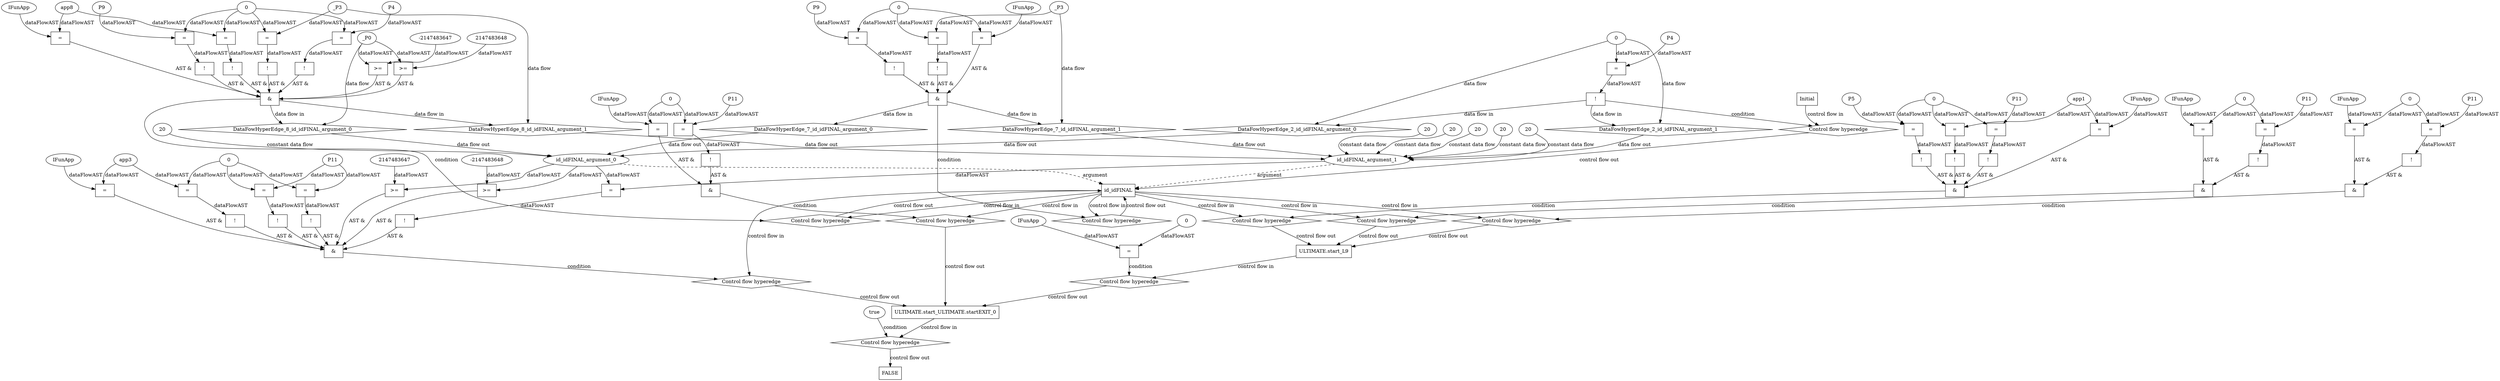 digraph dag {
"ULTIMATE.start_L9" [label="ULTIMATE.start_L9" nodeName="ULTIMATE.start_L9" class=cfn  shape="rect"];
"ULTIMATE.start_ULTIMATE.startEXIT_0" [label="ULTIMATE.start_ULTIMATE.startEXIT_0" nodeName="ULTIMATE.start_ULTIMATE.startEXIT_0" class=cfn  shape="rect"];
"id_idFINAL" [label="id_idFINAL" nodeName="id_idFINAL" class=cfn  shape="rect"];
FALSE [label="FALSE" nodeName=FALSE class=cfn  shape="rect"];
Initial [label="Initial" nodeName=Initial class=cfn  shape="rect"];
ControlFowHyperEdge_0 [label="Control flow hyperedge" nodeName=ControlFowHyperEdge_0 class=controlFlowHyperEdge shape="diamond"];
"id_idFINAL" -> ControlFowHyperEdge_0 [label="control flow in"]
ControlFowHyperEdge_0 -> "ULTIMATE.start_L9" [label="control flow out"]
ControlFowHyperEdge_1 [label="Control flow hyperedge" nodeName=ControlFowHyperEdge_1 class=controlFlowHyperEdge shape="diamond"];
"id_idFINAL" -> ControlFowHyperEdge_1 [label="control flow in"]
ControlFowHyperEdge_1 -> "ULTIMATE.start_L9" [label="control flow out"]
ControlFowHyperEdge_2 [label="Control flow hyperedge" nodeName=ControlFowHyperEdge_2 class=controlFlowHyperEdge shape="diamond"];
"Initial" -> ControlFowHyperEdge_2 [label="control flow in"]
ControlFowHyperEdge_2 -> "id_idFINAL" [label="control flow out"]
ControlFowHyperEdge_3 [label="Control flow hyperedge" nodeName=ControlFowHyperEdge_3 class=controlFlowHyperEdge shape="diamond"];
"id_idFINAL" -> ControlFowHyperEdge_3 [label="control flow in"]
ControlFowHyperEdge_3 -> "ULTIMATE.start_ULTIMATE.startEXIT_0" [label="control flow out"]
ControlFowHyperEdge_4 [label="Control flow hyperedge" nodeName=ControlFowHyperEdge_4 class=controlFlowHyperEdge shape="diamond"];
"id_idFINAL" -> ControlFowHyperEdge_4 [label="control flow in"]
ControlFowHyperEdge_4 -> "ULTIMATE.start_ULTIMATE.startEXIT_0" [label="control flow out"]
ControlFowHyperEdge_5 [label="Control flow hyperedge" nodeName=ControlFowHyperEdge_5 class=controlFlowHyperEdge shape="diamond"];
"id_idFINAL" -> ControlFowHyperEdge_5 [label="control flow in"]
ControlFowHyperEdge_5 -> "ULTIMATE.start_L9" [label="control flow out"]
ControlFowHyperEdge_6 [label="Control flow hyperedge" nodeName=ControlFowHyperEdge_6 class=controlFlowHyperEdge shape="diamond"];
"ULTIMATE.start_L9" -> ControlFowHyperEdge_6 [label="control flow in"]
ControlFowHyperEdge_6 -> "ULTIMATE.start_ULTIMATE.startEXIT_0" [label="control flow out"]
ControlFowHyperEdge_7 [label="Control flow hyperedge" nodeName=ControlFowHyperEdge_7 class=controlFlowHyperEdge shape="diamond"];
"id_idFINAL" -> ControlFowHyperEdge_7 [label="control flow in"]
ControlFowHyperEdge_7 -> "id_idFINAL" [label="control flow out"]
ControlFowHyperEdge_8 [label="Control flow hyperedge" nodeName=ControlFowHyperEdge_8 class=controlFlowHyperEdge shape="diamond"];
"id_idFINAL" -> ControlFowHyperEdge_8 [label="control flow in"]
ControlFowHyperEdge_8 -> "id_idFINAL" [label="control flow out"]
ControlFowHyperEdge_9 [label="Control flow hyperedge" nodeName=ControlFowHyperEdge_9 class=controlFlowHyperEdge shape="diamond"];
"ULTIMATE.start_ULTIMATE.startEXIT_0" -> ControlFowHyperEdge_9 [label="control flow in"]
ControlFowHyperEdge_9 -> "FALSE" [label="control flow out"]
"id_idFINAL_argument_0" [label="id_idFINAL_argument_0" nodeName=argument0 class=argument  head="id_idFINAL" shape="oval"];
"id_idFINAL_argument_0" -> "id_idFINAL"[label="argument" style="dashed"]
"id_idFINAL_argument_1" [label="id_idFINAL_argument_1" nodeName=argument1 class=argument  head="id_idFINAL" shape="oval"];
"id_idFINAL_argument_1" -> "id_idFINAL"[label="argument" style="dashed"]

"xxxULTIMATE.start_L9___id_idFINAL_0xxx_and" [label="&" nodeName="xxxULTIMATE.start_L9___id_idFINAL_0xxx_and" class=Operator shape="rect"];
"xxxULTIMATE.start_L9___id_idFINAL_0xxxguard_0_node_0" [label="!" nodeName="xxxULTIMATE.start_L9___id_idFINAL_0xxxguard_0_node_0" class=Operator shape="rect"];
"xxxULTIMATE.start_L9___id_idFINAL_0xxxguard_0_node_1" [label="=" nodeName="xxxULTIMATE.start_L9___id_idFINAL_0xxxguard_0_node_1" class=Operator  shape="rect"];
"xxxULTIMATE.start_L9___id_idFINAL_0xxxguard_0_node_2" [label="P11" nodeName="xxxULTIMATE.start_L9___id_idFINAL_0xxxguard_0_node_2" class=Constant ];
"xxxULTIMATE.start_L9___id_idFINAL_0xxxguard_0_node_3" [label="0" nodeName="xxxULTIMATE.start_L9___id_idFINAL_0xxxguard_0_node_3" class=Literal ];
"xxxULTIMATE.start_L9___id_idFINAL_0xxxguard_0_node_1" -> "xxxULTIMATE.start_L9___id_idFINAL_0xxxguard_0_node_0"[label="dataFlowAST"]
"xxxULTIMATE.start_L9___id_idFINAL_0xxxguard_0_node_2" -> "xxxULTIMATE.start_L9___id_idFINAL_0xxxguard_0_node_1"[label="dataFlowAST"]
"xxxULTIMATE.start_L9___id_idFINAL_0xxxguard_0_node_3" -> "xxxULTIMATE.start_L9___id_idFINAL_0xxxguard_0_node_1"[label="dataFlowAST"]

"xxxULTIMATE.start_L9___id_idFINAL_0xxxguard_0_node_0" -> "xxxULTIMATE.start_L9___id_idFINAL_0xxx_and" [label="AST &"];
"xxxULTIMATE.start_L9___id_idFINAL_0xxxguard1_node_0" [label="=" nodeName="xxxULTIMATE.start_L9___id_idFINAL_0xxxguard1_node_0" class=Operator  shape="rect"];
"xxxULTIMATE.start_L9___id_idFINAL_0xxxguard1_node_1" [label="IFunApp" nodeName="xxxULTIMATE.start_L9___id_idFINAL_0xxxguard1_node_1" class=IFunApp ];
"xxxULTIMATE.start_L9___id_idFINAL_0xxxguard1_node_1" -> "xxxULTIMATE.start_L9___id_idFINAL_0xxxguard1_node_0"[label="dataFlowAST"]
"xxxULTIMATE.start_L9___id_idFINAL_0xxxguard_0_node_3" -> "xxxULTIMATE.start_L9___id_idFINAL_0xxxguard1_node_0"[label="dataFlowAST"]

"xxxULTIMATE.start_L9___id_idFINAL_0xxxguard1_node_0" -> "xxxULTIMATE.start_L9___id_idFINAL_0xxx_and" [label="AST &"];
"xxxULTIMATE.start_L9___id_idFINAL_0xxx_and" -> "ControlFowHyperEdge_0" [label="condition"];
"xxxULTIMATE.start_L9___id_idFINAL_1xxx_and" [label="&" nodeName="xxxULTIMATE.start_L9___id_idFINAL_1xxx_and" class=Operator shape="rect"];
"xxxULTIMATE.start_L9___id_idFINAL_1xxxguard_0_node_0" [label="!" nodeName="xxxULTIMATE.start_L9___id_idFINAL_1xxxguard_0_node_0" class=Operator shape="rect"];
"xxxULTIMATE.start_L9___id_idFINAL_1xxxguard_0_node_1" [label="=" nodeName="xxxULTIMATE.start_L9___id_idFINAL_1xxxguard_0_node_1" class=Operator  shape="rect"];
"xxxULTIMATE.start_L9___id_idFINAL_1xxxguard_0_node_2" [label="P11" nodeName="xxxULTIMATE.start_L9___id_idFINAL_1xxxguard_0_node_2" class=Constant ];
"xxxULTIMATE.start_L9___id_idFINAL_1xxxguard_0_node_3" [label="0" nodeName="xxxULTIMATE.start_L9___id_idFINAL_1xxxguard_0_node_3" class=Literal ];
"xxxULTIMATE.start_L9___id_idFINAL_1xxxguard_0_node_1" -> "xxxULTIMATE.start_L9___id_idFINAL_1xxxguard_0_node_0"[label="dataFlowAST"]
"xxxULTIMATE.start_L9___id_idFINAL_1xxxguard_0_node_2" -> "xxxULTIMATE.start_L9___id_idFINAL_1xxxguard_0_node_1"[label="dataFlowAST"]
"xxxULTIMATE.start_L9___id_idFINAL_1xxxguard_0_node_3" -> "xxxULTIMATE.start_L9___id_idFINAL_1xxxguard_0_node_1"[label="dataFlowAST"]

"xxxULTIMATE.start_L9___id_idFINAL_1xxxguard_0_node_0" -> "xxxULTIMATE.start_L9___id_idFINAL_1xxx_and" [label="AST &"];
"xxxULTIMATE.start_L9___id_idFINAL_1xxxguard1_node_0" [label="!" nodeName="xxxULTIMATE.start_L9___id_idFINAL_1xxxguard1_node_0" class=Operator shape="rect"];
"xxxULTIMATE.start_L9___id_idFINAL_1xxxguard1_node_1" [label="=" nodeName="xxxULTIMATE.start_L9___id_idFINAL_1xxxguard1_node_1" class=Operator  shape="rect"];
"xxxULTIMATE.start_L9___id_idFINAL_1xxxguard1_node_2" [label="app1" nodeName="xxxULTIMATE.start_L9___id_idFINAL_1xxxguard1_node_2" class=Constant ];
"xxxULTIMATE.start_L9___id_idFINAL_1xxxguard1_node_1" -> "xxxULTIMATE.start_L9___id_idFINAL_1xxxguard1_node_0"[label="dataFlowAST"]
"xxxULTIMATE.start_L9___id_idFINAL_1xxxguard1_node_2" -> "xxxULTIMATE.start_L9___id_idFINAL_1xxxguard1_node_1"[label="dataFlowAST"]
"xxxULTIMATE.start_L9___id_idFINAL_1xxxguard_0_node_3" -> "xxxULTIMATE.start_L9___id_idFINAL_1xxxguard1_node_1"[label="dataFlowAST"]

"xxxULTIMATE.start_L9___id_idFINAL_1xxxguard1_node_0" -> "xxxULTIMATE.start_L9___id_idFINAL_1xxx_and" [label="AST &"];
"xxxULTIMATE.start_L9___id_idFINAL_1xxxguard2_node_0" [label="!" nodeName="xxxULTIMATE.start_L9___id_idFINAL_1xxxguard2_node_0" class=Operator shape="rect"];
"xxxULTIMATE.start_L9___id_idFINAL_1xxxguard2_node_1" [label="=" nodeName="xxxULTIMATE.start_L9___id_idFINAL_1xxxguard2_node_1" class=Operator  shape="rect"];
"xxxULTIMATE.start_L9___id_idFINAL_1xxxguard2_node_2" [label="P5" nodeName="xxxULTIMATE.start_L9___id_idFINAL_1xxxguard2_node_2" class=Constant ];
"xxxULTIMATE.start_L9___id_idFINAL_1xxxguard2_node_1" -> "xxxULTIMATE.start_L9___id_idFINAL_1xxxguard2_node_0"[label="dataFlowAST"]
"xxxULTIMATE.start_L9___id_idFINAL_1xxxguard2_node_2" -> "xxxULTIMATE.start_L9___id_idFINAL_1xxxguard2_node_1"[label="dataFlowAST"]
"xxxULTIMATE.start_L9___id_idFINAL_1xxxguard_0_node_3" -> "xxxULTIMATE.start_L9___id_idFINAL_1xxxguard2_node_1"[label="dataFlowAST"]

"xxxULTIMATE.start_L9___id_idFINAL_1xxxguard2_node_0" -> "xxxULTIMATE.start_L9___id_idFINAL_1xxx_and" [label="AST &"];
"xxxULTIMATE.start_L9___id_idFINAL_1xxxguard3_node_0" [label="=" nodeName="xxxULTIMATE.start_L9___id_idFINAL_1xxxguard3_node_0" class=Operator  shape="rect"];
"xxxULTIMATE.start_L9___id_idFINAL_1xxxguard3_node_1" [label="IFunApp" nodeName="xxxULTIMATE.start_L9___id_idFINAL_1xxxguard3_node_1" class=IFunApp ];
"xxxULTIMATE.start_L9___id_idFINAL_1xxxguard3_node_1" -> "xxxULTIMATE.start_L9___id_idFINAL_1xxxguard3_node_0"[label="dataFlowAST"]
"xxxULTIMATE.start_L9___id_idFINAL_1xxxguard1_node_2" -> "xxxULTIMATE.start_L9___id_idFINAL_1xxxguard3_node_0"[label="dataFlowAST"]

"xxxULTIMATE.start_L9___id_idFINAL_1xxxguard3_node_0" -> "xxxULTIMATE.start_L9___id_idFINAL_1xxx_and" [label="AST &"];
"xxxULTIMATE.start_L9___id_idFINAL_1xxx_and" -> "ControlFowHyperEdge_1" [label="condition"];
"xxxid_idFINAL___Initial_2xxxguard_0_node_0" [label="!" nodeName="xxxid_idFINAL___Initial_2xxxguard_0_node_0" class=Operator shape="rect"];
"xxxid_idFINAL___Initial_2xxxguard_0_node_1" [label="=" nodeName="xxxid_idFINAL___Initial_2xxxguard_0_node_1" class=Operator  shape="rect"];
"xxxid_idFINAL___Initial_2xxxguard_0_node_2" [label="P4" nodeName="xxxid_idFINAL___Initial_2xxxguard_0_node_2" class=Constant ];
"xxxid_idFINAL___Initial_2xxxguard_0_node_1" -> "xxxid_idFINAL___Initial_2xxxguard_0_node_0"[label="dataFlowAST"]
"xxxid_idFINAL___Initial_2xxxguard_0_node_2" -> "xxxid_idFINAL___Initial_2xxxguard_0_node_1"[label="dataFlowAST"]
"xxxid_idFINAL___Initial_2xxxdataFlow_0_node_0" -> "xxxid_idFINAL___Initial_2xxxguard_0_node_1"[label="dataFlowAST"]

"xxxid_idFINAL___Initial_2xxxguard_0_node_0" -> "ControlFowHyperEdge_2" [label="condition"];
"xxxid_idFINAL___Initial_2xxxdataFlow_0_node_0" [label="0" nodeName="xxxid_idFINAL___Initial_2xxxdataFlow_0_node_0" class=Literal ];

"xxxid_idFINAL___Initial_2xxxdataFlow_0_node_0" -> "DataFowHyperEdge_2_id_idFINAL_argument_0" [label="data flow"];

"xxxid_idFINAL___Initial_2xxxdataFlow_0_node_0" -> "DataFowHyperEdge_2_id_idFINAL_argument_1" [label="data flow"];
"xxxULTIMATE.start_ULTIMATE.startEXIT_0___id_idFINAL_3xxx_and" [label="&" nodeName="xxxULTIMATE.start_ULTIMATE.startEXIT_0___id_idFINAL_3xxx_and" class=Operator shape="rect"];
"xxxULTIMATE.start_ULTIMATE.startEXIT_0___id_idFINAL_3xxxguard_0_node_0" [label="!" nodeName="xxxULTIMATE.start_ULTIMATE.startEXIT_0___id_idFINAL_3xxxguard_0_node_0" class=Operator shape="rect"];
"xxxULTIMATE.start_ULTIMATE.startEXIT_0___id_idFINAL_3xxxguard_0_node_1" [label="=" nodeName="xxxULTIMATE.start_ULTIMATE.startEXIT_0___id_idFINAL_3xxxguard_0_node_1" class=Operator  shape="rect"];
"xxxULTIMATE.start_ULTIMATE.startEXIT_0___id_idFINAL_3xxxguard_0_node_2" [label="P11" nodeName="xxxULTIMATE.start_ULTIMATE.startEXIT_0___id_idFINAL_3xxxguard_0_node_2" class=Constant ];
"xxxULTIMATE.start_ULTIMATE.startEXIT_0___id_idFINAL_3xxxguard_0_node_3" [label="0" nodeName="xxxULTIMATE.start_ULTIMATE.startEXIT_0___id_idFINAL_3xxxguard_0_node_3" class=Literal ];
"xxxULTIMATE.start_ULTIMATE.startEXIT_0___id_idFINAL_3xxxguard_0_node_1" -> "xxxULTIMATE.start_ULTIMATE.startEXIT_0___id_idFINAL_3xxxguard_0_node_0"[label="dataFlowAST"]
"xxxULTIMATE.start_ULTIMATE.startEXIT_0___id_idFINAL_3xxxguard_0_node_2" -> "xxxULTIMATE.start_ULTIMATE.startEXIT_0___id_idFINAL_3xxxguard_0_node_1"[label="dataFlowAST"]
"xxxULTIMATE.start_ULTIMATE.startEXIT_0___id_idFINAL_3xxxguard_0_node_3" -> "xxxULTIMATE.start_ULTIMATE.startEXIT_0___id_idFINAL_3xxxguard_0_node_1"[label="dataFlowAST"]

"xxxULTIMATE.start_ULTIMATE.startEXIT_0___id_idFINAL_3xxxguard_0_node_0" -> "xxxULTIMATE.start_ULTIMATE.startEXIT_0___id_idFINAL_3xxx_and" [label="AST &"];
"xxxULTIMATE.start_ULTIMATE.startEXIT_0___id_idFINAL_3xxxguard1_node_0" [label="=" nodeName="xxxULTIMATE.start_ULTIMATE.startEXIT_0___id_idFINAL_3xxxguard1_node_0" class=Operator  shape="rect"];
"xxxULTIMATE.start_ULTIMATE.startEXIT_0___id_idFINAL_3xxxguard1_node_1" [label="IFunApp" nodeName="xxxULTIMATE.start_ULTIMATE.startEXIT_0___id_idFINAL_3xxxguard1_node_1" class=IFunApp ];
"xxxULTIMATE.start_ULTIMATE.startEXIT_0___id_idFINAL_3xxxguard1_node_1" -> "xxxULTIMATE.start_ULTIMATE.startEXIT_0___id_idFINAL_3xxxguard1_node_0"[label="dataFlowAST"]
"xxxULTIMATE.start_ULTIMATE.startEXIT_0___id_idFINAL_3xxxguard_0_node_3" -> "xxxULTIMATE.start_ULTIMATE.startEXIT_0___id_idFINAL_3xxxguard1_node_0"[label="dataFlowAST"]

"xxxULTIMATE.start_ULTIMATE.startEXIT_0___id_idFINAL_3xxxguard1_node_0" -> "xxxULTIMATE.start_ULTIMATE.startEXIT_0___id_idFINAL_3xxx_and" [label="AST &"];
"xxxULTIMATE.start_ULTIMATE.startEXIT_0___id_idFINAL_3xxx_and" -> "ControlFowHyperEdge_3" [label="condition"];
"xxxULTIMATE.start_ULTIMATE.startEXIT_0___id_idFINAL_4xxx_and" [label="&" nodeName="xxxULTIMATE.start_ULTIMATE.startEXIT_0___id_idFINAL_4xxx_and" class=Operator shape="rect"];
"xxxULTIMATE.start_ULTIMATE.startEXIT_0___id_idFINAL_4xxxguard1_node_0" [label=">=" nodeName="xxxULTIMATE.start_ULTIMATE.startEXIT_0___id_idFINAL_4xxxguard1_node_0" class=Operator  shape="rect"];
"xxxULTIMATE.start_ULTIMATE.startEXIT_0___id_idFINAL_4xxxguard1_node_2" [label="-2147483648" nodeName="xxxULTIMATE.start_ULTIMATE.startEXIT_0___id_idFINAL_4xxxguard1_node_2" class=Literal ];
"id_idFINAL_argument_0" -> "xxxULTIMATE.start_ULTIMATE.startEXIT_0___id_idFINAL_4xxxguard1_node_0"[label="dataFlowAST"]
"xxxULTIMATE.start_ULTIMATE.startEXIT_0___id_idFINAL_4xxxguard1_node_2" -> "xxxULTIMATE.start_ULTIMATE.startEXIT_0___id_idFINAL_4xxxguard1_node_0"[label="dataFlowAST"]

"xxxULTIMATE.start_ULTIMATE.startEXIT_0___id_idFINAL_4xxxguard1_node_0" -> "xxxULTIMATE.start_ULTIMATE.startEXIT_0___id_idFINAL_4xxx_and" [label="AST &"];
"xxxULTIMATE.start_ULTIMATE.startEXIT_0___id_idFINAL_4xxxguard5_node_0" [label="=" nodeName="xxxULTIMATE.start_ULTIMATE.startEXIT_0___id_idFINAL_4xxxguard5_node_0" class=Operator  shape="rect"];
"xxxULTIMATE.start_ULTIMATE.startEXIT_0___id_idFINAL_4xxxguard5_node_1" [label="IFunApp" nodeName="xxxULTIMATE.start_ULTIMATE.startEXIT_0___id_idFINAL_4xxxguard5_node_1" class=IFunApp ];
"xxxULTIMATE.start_ULTIMATE.startEXIT_0___id_idFINAL_4xxxguard5_node_1" -> "xxxULTIMATE.start_ULTIMATE.startEXIT_0___id_idFINAL_4xxxguard5_node_0"[label="dataFlowAST"]
"xxxULTIMATE.start_ULTIMATE.startEXIT_0___id_idFINAL_4xxxguard4_node_2" -> "xxxULTIMATE.start_ULTIMATE.startEXIT_0___id_idFINAL_4xxxguard5_node_0"[label="dataFlowAST"]

"xxxULTIMATE.start_ULTIMATE.startEXIT_0___id_idFINAL_4xxxguard5_node_0" -> "xxxULTIMATE.start_ULTIMATE.startEXIT_0___id_idFINAL_4xxx_and" [label="AST &"];
"xxxULTIMATE.start_ULTIMATE.startEXIT_0___id_idFINAL_4xxxguard_0_node_0" [label=">=" nodeName="xxxULTIMATE.start_ULTIMATE.startEXIT_0___id_idFINAL_4xxxguard_0_node_0" class=Operator  shape="rect"];
"xxxULTIMATE.start_ULTIMATE.startEXIT_0___id_idFINAL_4xxxguard_0_node_1" [label="2147483647" nodeName="xxxULTIMATE.start_ULTIMATE.startEXIT_0___id_idFINAL_4xxxguard_0_node_1" class=Literal ];
"xxxULTIMATE.start_ULTIMATE.startEXIT_0___id_idFINAL_4xxxguard_0_node_1" -> "xxxULTIMATE.start_ULTIMATE.startEXIT_0___id_idFINAL_4xxxguard_0_node_0"[label="dataFlowAST"]
"id_idFINAL_argument_0" -> "xxxULTIMATE.start_ULTIMATE.startEXIT_0___id_idFINAL_4xxxguard_0_node_0"[label="dataFlowAST"]

"xxxULTIMATE.start_ULTIMATE.startEXIT_0___id_idFINAL_4xxxguard_0_node_0" -> "xxxULTIMATE.start_ULTIMATE.startEXIT_0___id_idFINAL_4xxx_and" [label="AST &"];
"xxxULTIMATE.start_ULTIMATE.startEXIT_0___id_idFINAL_4xxxguard6_node_0" [label="!" nodeName="xxxULTIMATE.start_ULTIMATE.startEXIT_0___id_idFINAL_4xxxguard6_node_0" class=Operator shape="rect"];
"xxxULTIMATE.start_ULTIMATE.startEXIT_0___id_idFINAL_4xxxguard6_node_1" [label="=" nodeName="xxxULTIMATE.start_ULTIMATE.startEXIT_0___id_idFINAL_4xxxguard6_node_1" class=Operator  shape="rect"];
"xxxULTIMATE.start_ULTIMATE.startEXIT_0___id_idFINAL_4xxxguard6_node_1" -> "xxxULTIMATE.start_ULTIMATE.startEXIT_0___id_idFINAL_4xxxguard6_node_0"[label="dataFlowAST"]
"id_idFINAL_argument_0" -> "xxxULTIMATE.start_ULTIMATE.startEXIT_0___id_idFINAL_4xxxguard6_node_1"[label="dataFlowAST"]
"id_idFINAL_argument_1" -> "xxxULTIMATE.start_ULTIMATE.startEXIT_0___id_idFINAL_4xxxguard6_node_1"[label="dataFlowAST"]

"xxxULTIMATE.start_ULTIMATE.startEXIT_0___id_idFINAL_4xxxguard6_node_0" -> "xxxULTIMATE.start_ULTIMATE.startEXIT_0___id_idFINAL_4xxx_and" [label="AST &"];
"xxxULTIMATE.start_ULTIMATE.startEXIT_0___id_idFINAL_4xxxguard4_node_0" [label="!" nodeName="xxxULTIMATE.start_ULTIMATE.startEXIT_0___id_idFINAL_4xxxguard4_node_0" class=Operator shape="rect"];
"xxxULTIMATE.start_ULTIMATE.startEXIT_0___id_idFINAL_4xxxguard4_node_1" [label="=" nodeName="xxxULTIMATE.start_ULTIMATE.startEXIT_0___id_idFINAL_4xxxguard4_node_1" class=Operator  shape="rect"];
"xxxULTIMATE.start_ULTIMATE.startEXIT_0___id_idFINAL_4xxxguard4_node_2" [label="app3" nodeName="xxxULTIMATE.start_ULTIMATE.startEXIT_0___id_idFINAL_4xxxguard4_node_2" class=Constant ];
"xxxULTIMATE.start_ULTIMATE.startEXIT_0___id_idFINAL_4xxxguard4_node_1" -> "xxxULTIMATE.start_ULTIMATE.startEXIT_0___id_idFINAL_4xxxguard4_node_0"[label="dataFlowAST"]
"xxxULTIMATE.start_ULTIMATE.startEXIT_0___id_idFINAL_4xxxguard4_node_2" -> "xxxULTIMATE.start_ULTIMATE.startEXIT_0___id_idFINAL_4xxxguard4_node_1"[label="dataFlowAST"]
"xxxULTIMATE.start_ULTIMATE.startEXIT_0___id_idFINAL_4xxxguard2_node_3" -> "xxxULTIMATE.start_ULTIMATE.startEXIT_0___id_idFINAL_4xxxguard4_node_1"[label="dataFlowAST"]

"xxxULTIMATE.start_ULTIMATE.startEXIT_0___id_idFINAL_4xxxguard4_node_0" -> "xxxULTIMATE.start_ULTIMATE.startEXIT_0___id_idFINAL_4xxx_and" [label="AST &"];
"xxxULTIMATE.start_ULTIMATE.startEXIT_0___id_idFINAL_4xxxguard3_node_0" [label="!" nodeName="xxxULTIMATE.start_ULTIMATE.startEXIT_0___id_idFINAL_4xxxguard3_node_0" class=Operator shape="rect"];
"xxxULTIMATE.start_ULTIMATE.startEXIT_0___id_idFINAL_4xxxguard3_node_1" [label="=" nodeName="xxxULTIMATE.start_ULTIMATE.startEXIT_0___id_idFINAL_4xxxguard3_node_1" class=Operator  shape="rect"];
"xxxULTIMATE.start_ULTIMATE.startEXIT_0___id_idFINAL_4xxxguard3_node_1" -> "xxxULTIMATE.start_ULTIMATE.startEXIT_0___id_idFINAL_4xxxguard3_node_0"[label="dataFlowAST"]
"xxxULTIMATE.start_ULTIMATE.startEXIT_0___id_idFINAL_4xxxguard2_node_2" -> "xxxULTIMATE.start_ULTIMATE.startEXIT_0___id_idFINAL_4xxxguard3_node_1"[label="dataFlowAST"]
"xxxULTIMATE.start_ULTIMATE.startEXIT_0___id_idFINAL_4xxxguard2_node_3" -> "xxxULTIMATE.start_ULTIMATE.startEXIT_0___id_idFINAL_4xxxguard3_node_1"[label="dataFlowAST"]

"xxxULTIMATE.start_ULTIMATE.startEXIT_0___id_idFINAL_4xxxguard3_node_0" -> "xxxULTIMATE.start_ULTIMATE.startEXIT_0___id_idFINAL_4xxx_and" [label="AST &"];
"xxxULTIMATE.start_ULTIMATE.startEXIT_0___id_idFINAL_4xxxguard2_node_0" [label="!" nodeName="xxxULTIMATE.start_ULTIMATE.startEXIT_0___id_idFINAL_4xxxguard2_node_0" class=Operator shape="rect"];
"xxxULTIMATE.start_ULTIMATE.startEXIT_0___id_idFINAL_4xxxguard2_node_1" [label="=" nodeName="xxxULTIMATE.start_ULTIMATE.startEXIT_0___id_idFINAL_4xxxguard2_node_1" class=Operator  shape="rect"];
"xxxULTIMATE.start_ULTIMATE.startEXIT_0___id_idFINAL_4xxxguard2_node_2" [label="P11" nodeName="xxxULTIMATE.start_ULTIMATE.startEXIT_0___id_idFINAL_4xxxguard2_node_2" class=Constant ];
"xxxULTIMATE.start_ULTIMATE.startEXIT_0___id_idFINAL_4xxxguard2_node_3" [label="0" nodeName="xxxULTIMATE.start_ULTIMATE.startEXIT_0___id_idFINAL_4xxxguard2_node_3" class=Literal ];
"xxxULTIMATE.start_ULTIMATE.startEXIT_0___id_idFINAL_4xxxguard2_node_1" -> "xxxULTIMATE.start_ULTIMATE.startEXIT_0___id_idFINAL_4xxxguard2_node_0"[label="dataFlowAST"]
"xxxULTIMATE.start_ULTIMATE.startEXIT_0___id_idFINAL_4xxxguard2_node_2" -> "xxxULTIMATE.start_ULTIMATE.startEXIT_0___id_idFINAL_4xxxguard2_node_1"[label="dataFlowAST"]
"xxxULTIMATE.start_ULTIMATE.startEXIT_0___id_idFINAL_4xxxguard2_node_3" -> "xxxULTIMATE.start_ULTIMATE.startEXIT_0___id_idFINAL_4xxxguard2_node_1"[label="dataFlowAST"]

"xxxULTIMATE.start_ULTIMATE.startEXIT_0___id_idFINAL_4xxxguard2_node_0" -> "xxxULTIMATE.start_ULTIMATE.startEXIT_0___id_idFINAL_4xxx_and" [label="AST &"];
"xxxULTIMATE.start_ULTIMATE.startEXIT_0___id_idFINAL_4xxx_and" -> "ControlFowHyperEdge_4" [label="condition"];
"xxxULTIMATE.start_L9___id_idFINAL_5xxx_and" [label="&" nodeName="xxxULTIMATE.start_L9___id_idFINAL_5xxx_and" class=Operator shape="rect"];
"xxxULTIMATE.start_L9___id_idFINAL_5xxxguard_0_node_0" [label="!" nodeName="xxxULTIMATE.start_L9___id_idFINAL_5xxxguard_0_node_0" class=Operator shape="rect"];
"xxxULTIMATE.start_L9___id_idFINAL_5xxxguard_0_node_1" [label="=" nodeName="xxxULTIMATE.start_L9___id_idFINAL_5xxxguard_0_node_1" class=Operator  shape="rect"];
"xxxULTIMATE.start_L9___id_idFINAL_5xxxguard_0_node_2" [label="P11" nodeName="xxxULTIMATE.start_L9___id_idFINAL_5xxxguard_0_node_2" class=Constant ];
"xxxULTIMATE.start_L9___id_idFINAL_5xxxguard_0_node_3" [label="0" nodeName="xxxULTIMATE.start_L9___id_idFINAL_5xxxguard_0_node_3" class=Literal ];
"xxxULTIMATE.start_L9___id_idFINAL_5xxxguard_0_node_1" -> "xxxULTIMATE.start_L9___id_idFINAL_5xxxguard_0_node_0"[label="dataFlowAST"]
"xxxULTIMATE.start_L9___id_idFINAL_5xxxguard_0_node_2" -> "xxxULTIMATE.start_L9___id_idFINAL_5xxxguard_0_node_1"[label="dataFlowAST"]
"xxxULTIMATE.start_L9___id_idFINAL_5xxxguard_0_node_3" -> "xxxULTIMATE.start_L9___id_idFINAL_5xxxguard_0_node_1"[label="dataFlowAST"]

"xxxULTIMATE.start_L9___id_idFINAL_5xxxguard_0_node_0" -> "xxxULTIMATE.start_L9___id_idFINAL_5xxx_and" [label="AST &"];
"xxxULTIMATE.start_L9___id_idFINAL_5xxxguard1_node_0" [label="=" nodeName="xxxULTIMATE.start_L9___id_idFINAL_5xxxguard1_node_0" class=Operator  shape="rect"];
"xxxULTIMATE.start_L9___id_idFINAL_5xxxguard1_node_1" [label="IFunApp" nodeName="xxxULTIMATE.start_L9___id_idFINAL_5xxxguard1_node_1" class=IFunApp ];
"xxxULTIMATE.start_L9___id_idFINAL_5xxxguard1_node_1" -> "xxxULTIMATE.start_L9___id_idFINAL_5xxxguard1_node_0"[label="dataFlowAST"]
"xxxULTIMATE.start_L9___id_idFINAL_5xxxguard_0_node_3" -> "xxxULTIMATE.start_L9___id_idFINAL_5xxxguard1_node_0"[label="dataFlowAST"]

"xxxULTIMATE.start_L9___id_idFINAL_5xxxguard1_node_0" -> "xxxULTIMATE.start_L9___id_idFINAL_5xxx_and" [label="AST &"];
"xxxULTIMATE.start_L9___id_idFINAL_5xxx_and" -> "ControlFowHyperEdge_5" [label="condition"];
"xxxULTIMATE.start_ULTIMATE.startEXIT_0___ULTIMATE.start_L9_6xxxguard_0_node_0" [label="=" nodeName="xxxULTIMATE.start_ULTIMATE.startEXIT_0___ULTIMATE.start_L9_6xxxguard_0_node_0" class=Operator  shape="rect"];
"xxxULTIMATE.start_ULTIMATE.startEXIT_0___ULTIMATE.start_L9_6xxxguard_0_node_1" [label="IFunApp" nodeName="xxxULTIMATE.start_ULTIMATE.startEXIT_0___ULTIMATE.start_L9_6xxxguard_0_node_1" class=IFunApp ];
"xxxULTIMATE.start_ULTIMATE.startEXIT_0___ULTIMATE.start_L9_6xxxguard_0_node_2" [label="0" nodeName="xxxULTIMATE.start_ULTIMATE.startEXIT_0___ULTIMATE.start_L9_6xxxguard_0_node_2" class=Literal ];
"xxxULTIMATE.start_ULTIMATE.startEXIT_0___ULTIMATE.start_L9_6xxxguard_0_node_1" -> "xxxULTIMATE.start_ULTIMATE.startEXIT_0___ULTIMATE.start_L9_6xxxguard_0_node_0"[label="dataFlowAST"]
"xxxULTIMATE.start_ULTIMATE.startEXIT_0___ULTIMATE.start_L9_6xxxguard_0_node_2" -> "xxxULTIMATE.start_ULTIMATE.startEXIT_0___ULTIMATE.start_L9_6xxxguard_0_node_0"[label="dataFlowAST"]

"xxxULTIMATE.start_ULTIMATE.startEXIT_0___ULTIMATE.start_L9_6xxxguard_0_node_0" -> "ControlFowHyperEdge_6" [label="condition"];
"xxxid_idFINAL___id_idFINAL_7xxx_and" [label="&" nodeName="xxxid_idFINAL___id_idFINAL_7xxx_and" class=Operator shape="rect"];
"xxxid_idFINAL___id_idFINAL_7xxxguard_0_node_0" [label="!" nodeName="xxxid_idFINAL___id_idFINAL_7xxxguard_0_node_0" class=Operator shape="rect"];
"xxxid_idFINAL___id_idFINAL_7xxxguard_0_node_1" [label="=" nodeName="xxxid_idFINAL___id_idFINAL_7xxxguard_0_node_1" class=Operator  shape="rect"];
"xxxid_idFINAL___id_idFINAL_7xxxguard_0_node_3" [label="0" nodeName="xxxid_idFINAL___id_idFINAL_7xxxguard_0_node_3" class=Literal ];
"xxxid_idFINAL___id_idFINAL_7xxxguard_0_node_1" -> "xxxid_idFINAL___id_idFINAL_7xxxguard_0_node_0"[label="dataFlowAST"]
"xxxid_idFINAL___id_idFINAL_7xxxdataFlow_0_node_0" -> "xxxid_idFINAL___id_idFINAL_7xxxguard_0_node_1"[label="dataFlowAST"]
"xxxid_idFINAL___id_idFINAL_7xxxguard_0_node_3" -> "xxxid_idFINAL___id_idFINAL_7xxxguard_0_node_1"[label="dataFlowAST"]

"xxxid_idFINAL___id_idFINAL_7xxxguard_0_node_0" -> "xxxid_idFINAL___id_idFINAL_7xxx_and" [label="AST &"];
"xxxid_idFINAL___id_idFINAL_7xxxguard1_node_0" [label="!" nodeName="xxxid_idFINAL___id_idFINAL_7xxxguard1_node_0" class=Operator shape="rect"];
"xxxid_idFINAL___id_idFINAL_7xxxguard1_node_1" [label="=" nodeName="xxxid_idFINAL___id_idFINAL_7xxxguard1_node_1" class=Operator  shape="rect"];
"xxxid_idFINAL___id_idFINAL_7xxxguard1_node_2" [label="P9" nodeName="xxxid_idFINAL___id_idFINAL_7xxxguard1_node_2" class=Constant ];
"xxxid_idFINAL___id_idFINAL_7xxxguard1_node_1" -> "xxxid_idFINAL___id_idFINAL_7xxxguard1_node_0"[label="dataFlowAST"]
"xxxid_idFINAL___id_idFINAL_7xxxguard1_node_2" -> "xxxid_idFINAL___id_idFINAL_7xxxguard1_node_1"[label="dataFlowAST"]
"xxxid_idFINAL___id_idFINAL_7xxxguard_0_node_3" -> "xxxid_idFINAL___id_idFINAL_7xxxguard1_node_1"[label="dataFlowAST"]

"xxxid_idFINAL___id_idFINAL_7xxxguard1_node_0" -> "xxxid_idFINAL___id_idFINAL_7xxx_and" [label="AST &"];
"xxxid_idFINAL___id_idFINAL_7xxxguard2_node_0" [label="=" nodeName="xxxid_idFINAL___id_idFINAL_7xxxguard2_node_0" class=Operator  shape="rect"];
"xxxid_idFINAL___id_idFINAL_7xxxguard2_node_1" [label="IFunApp" nodeName="xxxid_idFINAL___id_idFINAL_7xxxguard2_node_1" class=IFunApp ];
"xxxid_idFINAL___id_idFINAL_7xxxguard2_node_1" -> "xxxid_idFINAL___id_idFINAL_7xxxguard2_node_0"[label="dataFlowAST"]
"xxxid_idFINAL___id_idFINAL_7xxxguard_0_node_3" -> "xxxid_idFINAL___id_idFINAL_7xxxguard2_node_0"[label="dataFlowAST"]

"xxxid_idFINAL___id_idFINAL_7xxxguard2_node_0" -> "xxxid_idFINAL___id_idFINAL_7xxx_and" [label="AST &"];
"xxxid_idFINAL___id_idFINAL_7xxx_and" -> "ControlFowHyperEdge_7" [label="condition"];
"xxxid_idFINAL___id_idFINAL_7xxxdataFlow_0_node_0" [label="_P3" nodeName="xxxid_idFINAL___id_idFINAL_7xxxdataFlow_0_node_0" class=Constant ];

"xxxid_idFINAL___id_idFINAL_7xxxdataFlow_0_node_0" -> "DataFowHyperEdge_7_id_idFINAL_argument_1" [label="data flow"];
"xxxid_idFINAL___id_idFINAL_8xxx_and" [label="&" nodeName="xxxid_idFINAL___id_idFINAL_8xxx_and" class=Operator shape="rect"];
"xxxid_idFINAL___id_idFINAL_8xxxguard_0_node_0" [label=">=" nodeName="xxxid_idFINAL___id_idFINAL_8xxxguard_0_node_0" class=Operator  shape="rect"];
"xxxid_idFINAL___id_idFINAL_8xxxguard_0_node_1" [label="2147483648" nodeName="xxxid_idFINAL___id_idFINAL_8xxxguard_0_node_1" class=Literal ];
"xxxid_idFINAL___id_idFINAL_8xxxguard_0_node_1" -> "xxxid_idFINAL___id_idFINAL_8xxxguard_0_node_0"[label="dataFlowAST"]
"xxxid_idFINAL___id_idFINAL_8xxxdataFlow_0_node_0" -> "xxxid_idFINAL___id_idFINAL_8xxxguard_0_node_0"[label="dataFlowAST"]

"xxxid_idFINAL___id_idFINAL_8xxxguard_0_node_0" -> "xxxid_idFINAL___id_idFINAL_8xxx_and" [label="AST &"];
"xxxid_idFINAL___id_idFINAL_8xxxguard6_node_0" [label="!" nodeName="xxxid_idFINAL___id_idFINAL_8xxxguard6_node_0" class=Operator shape="rect"];
"xxxid_idFINAL___id_idFINAL_8xxxguard6_node_1" [label="=" nodeName="xxxid_idFINAL___id_idFINAL_8xxxguard6_node_1" class=Operator  shape="rect"];
"xxxid_idFINAL___id_idFINAL_8xxxguard6_node_1" -> "xxxid_idFINAL___id_idFINAL_8xxxguard6_node_0"[label="dataFlowAST"]
"xxxid_idFINAL___id_idFINAL_8xxxguard5_node_2" -> "xxxid_idFINAL___id_idFINAL_8xxxguard6_node_1"[label="dataFlowAST"]
"xxxid_idFINAL___id_idFINAL_8xxxguard2_node_3" -> "xxxid_idFINAL___id_idFINAL_8xxxguard6_node_1"[label="dataFlowAST"]

"xxxid_idFINAL___id_idFINAL_8xxxguard6_node_0" -> "xxxid_idFINAL___id_idFINAL_8xxx_and" [label="AST &"];
"xxxid_idFINAL___id_idFINAL_8xxxguard1_node_0" [label=">=" nodeName="xxxid_idFINAL___id_idFINAL_8xxxguard1_node_0" class=Operator  shape="rect"];
"xxxid_idFINAL___id_idFINAL_8xxxguard1_node_2" [label="-2147483647" nodeName="xxxid_idFINAL___id_idFINAL_8xxxguard1_node_2" class=Literal ];
"xxxid_idFINAL___id_idFINAL_8xxxdataFlow_0_node_0" -> "xxxid_idFINAL___id_idFINAL_8xxxguard1_node_0"[label="dataFlowAST"]
"xxxid_idFINAL___id_idFINAL_8xxxguard1_node_2" -> "xxxid_idFINAL___id_idFINAL_8xxxguard1_node_0"[label="dataFlowAST"]

"xxxid_idFINAL___id_idFINAL_8xxxguard1_node_0" -> "xxxid_idFINAL___id_idFINAL_8xxx_and" [label="AST &"];
"xxxid_idFINAL___id_idFINAL_8xxxguard5_node_0" [label="=" nodeName="xxxid_idFINAL___id_idFINAL_8xxxguard5_node_0" class=Operator  shape="rect"];
"xxxid_idFINAL___id_idFINAL_8xxxguard5_node_1" [label="IFunApp" nodeName="xxxid_idFINAL___id_idFINAL_8xxxguard5_node_1" class=IFunApp ];
"xxxid_idFINAL___id_idFINAL_8xxxguard5_node_2" [label="app8" nodeName="xxxid_idFINAL___id_idFINAL_8xxxguard5_node_2" class=Constant ];
"xxxid_idFINAL___id_idFINAL_8xxxguard5_node_1" -> "xxxid_idFINAL___id_idFINAL_8xxxguard5_node_0"[label="dataFlowAST"]
"xxxid_idFINAL___id_idFINAL_8xxxguard5_node_2" -> "xxxid_idFINAL___id_idFINAL_8xxxguard5_node_0"[label="dataFlowAST"]

"xxxid_idFINAL___id_idFINAL_8xxxguard5_node_0" -> "xxxid_idFINAL___id_idFINAL_8xxx_and" [label="AST &"];
"xxxid_idFINAL___id_idFINAL_8xxxguard3_node_0" [label="!" nodeName="xxxid_idFINAL___id_idFINAL_8xxxguard3_node_0" class=Operator shape="rect"];
"xxxid_idFINAL___id_idFINAL_8xxxguard3_node_1" [label="=" nodeName="xxxid_idFINAL___id_idFINAL_8xxxguard3_node_1" class=Operator  shape="rect"];
"xxxid_idFINAL___id_idFINAL_8xxxguard3_node_1" -> "xxxid_idFINAL___id_idFINAL_8xxxguard3_node_0"[label="dataFlowAST"]
"xxxid_idFINAL___id_idFINAL_8xxxdataFlow1_node_0" -> "xxxid_idFINAL___id_idFINAL_8xxxguard3_node_1"[label="dataFlowAST"]
"xxxid_idFINAL___id_idFINAL_8xxxguard2_node_3" -> "xxxid_idFINAL___id_idFINAL_8xxxguard3_node_1"[label="dataFlowAST"]

"xxxid_idFINAL___id_idFINAL_8xxxguard3_node_0" -> "xxxid_idFINAL___id_idFINAL_8xxx_and" [label="AST &"];
"xxxid_idFINAL___id_idFINAL_8xxxguard4_node_0" [label="!" nodeName="xxxid_idFINAL___id_idFINAL_8xxxguard4_node_0" class=Operator shape="rect"];
"xxxid_idFINAL___id_idFINAL_8xxxguard4_node_1" [label="=" nodeName="xxxid_idFINAL___id_idFINAL_8xxxguard4_node_1" class=Operator  shape="rect"];
"xxxid_idFINAL___id_idFINAL_8xxxguard4_node_2" [label="P9" nodeName="xxxid_idFINAL___id_idFINAL_8xxxguard4_node_2" class=Constant ];
"xxxid_idFINAL___id_idFINAL_8xxxguard4_node_1" -> "xxxid_idFINAL___id_idFINAL_8xxxguard4_node_0"[label="dataFlowAST"]
"xxxid_idFINAL___id_idFINAL_8xxxguard4_node_2" -> "xxxid_idFINAL___id_idFINAL_8xxxguard4_node_1"[label="dataFlowAST"]
"xxxid_idFINAL___id_idFINAL_8xxxguard2_node_3" -> "xxxid_idFINAL___id_idFINAL_8xxxguard4_node_1"[label="dataFlowAST"]

"xxxid_idFINAL___id_idFINAL_8xxxguard4_node_0" -> "xxxid_idFINAL___id_idFINAL_8xxx_and" [label="AST &"];
"xxxid_idFINAL___id_idFINAL_8xxxguard2_node_0" [label="!" nodeName="xxxid_idFINAL___id_idFINAL_8xxxguard2_node_0" class=Operator shape="rect"];
"xxxid_idFINAL___id_idFINAL_8xxxguard2_node_1" [label="=" nodeName="xxxid_idFINAL___id_idFINAL_8xxxguard2_node_1" class=Operator  shape="rect"];
"xxxid_idFINAL___id_idFINAL_8xxxguard2_node_2" [label="P4" nodeName="xxxid_idFINAL___id_idFINAL_8xxxguard2_node_2" class=Constant ];
"xxxid_idFINAL___id_idFINAL_8xxxguard2_node_3" [label="0" nodeName="xxxid_idFINAL___id_idFINAL_8xxxguard2_node_3" class=Literal ];
"xxxid_idFINAL___id_idFINAL_8xxxguard2_node_1" -> "xxxid_idFINAL___id_idFINAL_8xxxguard2_node_0"[label="dataFlowAST"]
"xxxid_idFINAL___id_idFINAL_8xxxguard2_node_2" -> "xxxid_idFINAL___id_idFINAL_8xxxguard2_node_1"[label="dataFlowAST"]
"xxxid_idFINAL___id_idFINAL_8xxxguard2_node_3" -> "xxxid_idFINAL___id_idFINAL_8xxxguard2_node_1"[label="dataFlowAST"]

"xxxid_idFINAL___id_idFINAL_8xxxguard2_node_0" -> "xxxid_idFINAL___id_idFINAL_8xxx_and" [label="AST &"];
"xxxid_idFINAL___id_idFINAL_8xxx_and" -> "ControlFowHyperEdge_8" [label="condition"];
"xxxid_idFINAL___id_idFINAL_8xxxdataFlow_0_node_0" [label="_P0" nodeName="xxxid_idFINAL___id_idFINAL_8xxxdataFlow_0_node_0" class=Constant ];

"xxxid_idFINAL___id_idFINAL_8xxxdataFlow_0_node_0" -> "DataFowHyperEdge_8_id_idFINAL_argument_0" [label="data flow"];
"xxxid_idFINAL___id_idFINAL_8xxxdataFlow1_node_0" [label="_P3" nodeName="xxxid_idFINAL___id_idFINAL_8xxxdataFlow1_node_0" class=Constant ];

"xxxid_idFINAL___id_idFINAL_8xxxdataFlow1_node_0" -> "DataFowHyperEdge_8_id_idFINAL_argument_1" [label="data flow"];
"xxxFALSE___ULTIMATE.start_ULTIMATE.startEXIT_0_9xxxguard_0_node_0" [label="true" nodeName="xxxFALSE___ULTIMATE.start_ULTIMATE.startEXIT_0_9xxxguard_0_node_0" class=BoolValue ];

"xxxFALSE___ULTIMATE.start_ULTIMATE.startEXIT_0_9xxxguard_0_node_0" -> "ControlFowHyperEdge_9" [label="condition"];
"DataFowHyperEdge_2_id_idFINAL_argument_0" [label="DataFowHyperEdge_2_id_idFINAL_argument_0" nodeName="DataFowHyperEdge_2_id_idFINAL_argument_0" class=DataFlowHyperedge shape="diamond"];
"DataFowHyperEdge_2_id_idFINAL_argument_0" -> "id_idFINAL_argument_0"[label="data flow out"]
"xxxid_idFINAL___Initial_2xxxguard_0_node_0" -> "DataFowHyperEdge_2_id_idFINAL_argument_0"[label="data flow in"]
"DataFowHyperEdge_2_id_idFINAL_argument_1" [label="DataFowHyperEdge_2_id_idFINAL_argument_1" nodeName="DataFowHyperEdge_2_id_idFINAL_argument_1" class=DataFlowHyperedge shape="diamond"];
"DataFowHyperEdge_2_id_idFINAL_argument_1" -> "id_idFINAL_argument_1"[label="data flow out"]
"xxxid_idFINAL___Initial_2xxxguard_0_node_0" -> "DataFowHyperEdge_2_id_idFINAL_argument_1"[label="data flow in"]
"DataFowHyperEdge_7_id_idFINAL_argument_0" [label="DataFowHyperEdge_7_id_idFINAL_argument_0" nodeName="DataFowHyperEdge_7_id_idFINAL_argument_0" class=DataFlowHyperedge shape="diamond"];
"DataFowHyperEdge_7_id_idFINAL_argument_0" -> "id_idFINAL_argument_0"[label="data flow out"]
"xxxid_idFINAL___id_idFINAL_7xxx_and" -> "DataFowHyperEdge_7_id_idFINAL_argument_0"[label="data flow in"]
"DataFowHyperEdge_7_id_idFINAL_argument_1" [label="DataFowHyperEdge_7_id_idFINAL_argument_1" nodeName="DataFowHyperEdge_7_id_idFINAL_argument_1" class=DataFlowHyperedge shape="diamond"];
"DataFowHyperEdge_7_id_idFINAL_argument_1" -> "id_idFINAL_argument_1"[label="data flow out"]
"xxxid_idFINAL___id_idFINAL_7xxx_and" -> "DataFowHyperEdge_7_id_idFINAL_argument_1"[label="data flow in"]
"DataFowHyperEdge_8_id_idFINAL_argument_0" [label="DataFowHyperEdge_8_id_idFINAL_argument_0" nodeName="DataFowHyperEdge_8_id_idFINAL_argument_0" class=DataFlowHyperedge shape="diamond"];
"DataFowHyperEdge_8_id_idFINAL_argument_0" -> "id_idFINAL_argument_0"[label="data flow out"]
"xxxid_idFINAL___id_idFINAL_8xxx_and" -> "DataFowHyperEdge_8_id_idFINAL_argument_0"[label="data flow in"]
"DataFowHyperEdge_8_id_idFINAL_argument_1" [label="DataFowHyperEdge_8_id_idFINAL_argument_1" nodeName="DataFowHyperEdge_8_id_idFINAL_argument_1" class=DataFlowHyperedge shape="diamond"];
"DataFowHyperEdge_8_id_idFINAL_argument_1" -> "id_idFINAL_argument_1"[label="data flow out"]
"xxxid_idFINAL___id_idFINAL_8xxx_and" -> "DataFowHyperEdge_8_id_idFINAL_argument_1"[label="data flow in"]
"xxxULTIMATE.start_L9___id_idFINAL_0xxxid_idFINAL_argument_1_constant_20" [label="20" nodeName="xxxULTIMATE.start_L9___id_idFINAL_0xxxid_idFINAL_argument_1_constant_20" class=Constant];
"xxxULTIMATE.start_L9___id_idFINAL_0xxxid_idFINAL_argument_1_constant_20" -> "id_idFINAL_argument_1" [label="constant data flow"];
"xxxULTIMATE.start_L9___id_idFINAL_1xxxid_idFINAL_argument_0_constant_20" [label="20" nodeName="xxxULTIMATE.start_L9___id_idFINAL_1xxxid_idFINAL_argument_0_constant_20" class=Constant];
"xxxULTIMATE.start_L9___id_idFINAL_1xxxid_idFINAL_argument_0_constant_20" -> "id_idFINAL_argument_0" [label="constant data flow"];
"xxxULTIMATE.start_L9___id_idFINAL_1xxxid_idFINAL_argument_1_constant_20" [label="20" nodeName="xxxULTIMATE.start_L9___id_idFINAL_1xxxid_idFINAL_argument_1_constant_20" class=Constant];
"xxxULTIMATE.start_L9___id_idFINAL_1xxxid_idFINAL_argument_1_constant_20" -> "id_idFINAL_argument_1" [label="constant data flow"];
"xxxULTIMATE.start_ULTIMATE.startEXIT_0___id_idFINAL_3xxxid_idFINAL_argument_1_constant_20" [label="20" nodeName="xxxULTIMATE.start_ULTIMATE.startEXIT_0___id_idFINAL_3xxxid_idFINAL_argument_1_constant_20" class=Constant];
"xxxULTIMATE.start_ULTIMATE.startEXIT_0___id_idFINAL_3xxxid_idFINAL_argument_1_constant_20" -> "id_idFINAL_argument_1" [label="constant data flow"];
"xxxULTIMATE.start_ULTIMATE.startEXIT_0___id_idFINAL_4xxxid_idFINAL_argument_1_constant_20" [label="20" nodeName="xxxULTIMATE.start_ULTIMATE.startEXIT_0___id_idFINAL_4xxxid_idFINAL_argument_1_constant_20" class=Constant];
"xxxULTIMATE.start_ULTIMATE.startEXIT_0___id_idFINAL_4xxxid_idFINAL_argument_1_constant_20" -> "id_idFINAL_argument_1" [label="constant data flow"];
"xxxULTIMATE.start_L9___id_idFINAL_5xxxid_idFINAL_argument_1_constant_20" [label="20" nodeName="xxxULTIMATE.start_L9___id_idFINAL_5xxxid_idFINAL_argument_1_constant_20" class=Constant];
"xxxULTIMATE.start_L9___id_idFINAL_5xxxid_idFINAL_argument_1_constant_20" -> "id_idFINAL_argument_1" [label="constant data flow"];




}
